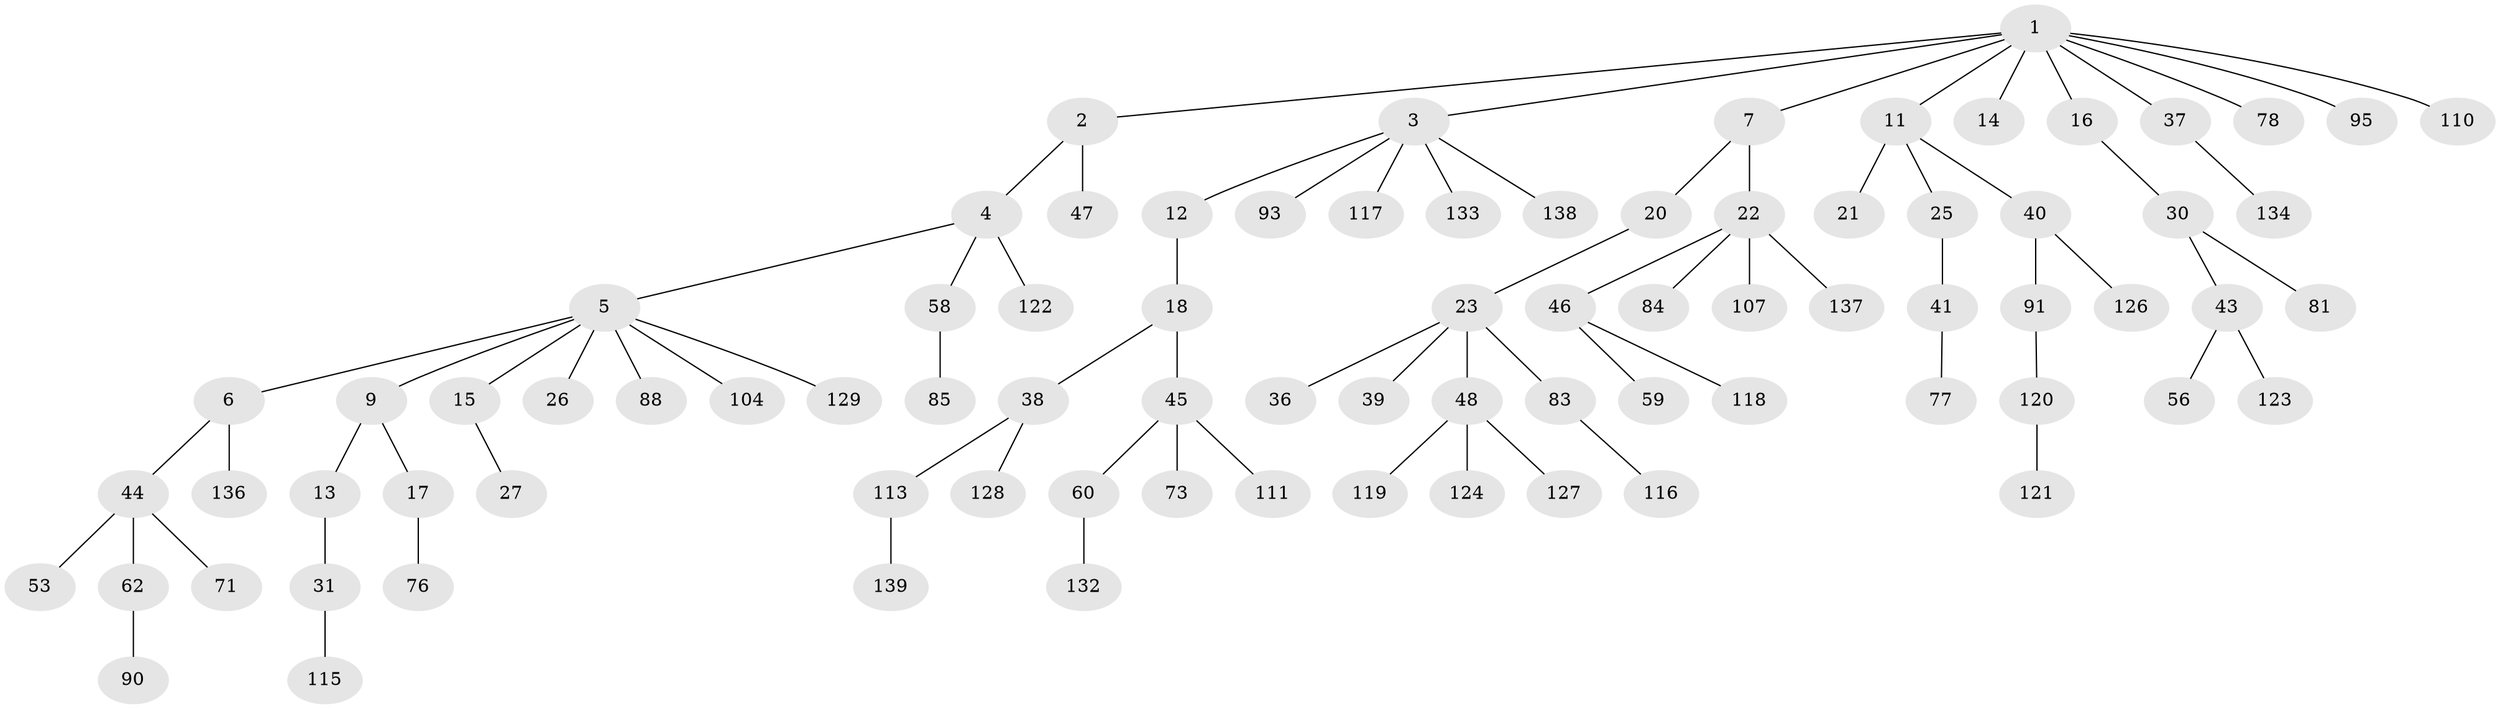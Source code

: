 // original degree distribution, {10: 0.007194244604316547, 3: 0.1366906474820144, 6: 0.02158273381294964, 4: 0.050359712230215826, 7: 0.014388489208633094, 2: 0.2733812949640288, 1: 0.4892086330935252, 5: 0.007194244604316547}
// Generated by graph-tools (version 1.1) at 2025/19/03/04/25 18:19:09]
// undirected, 83 vertices, 82 edges
graph export_dot {
graph [start="1"]
  node [color=gray90,style=filled];
  1;
  2;
  3 [super="+94+54+64"];
  4 [super="+28+35"];
  5 [super="+8+10+82+125+42"];
  6 [super="+63+75"];
  7 [super="+52"];
  9;
  11 [super="+19+34"];
  12;
  13;
  14;
  15;
  16;
  17;
  18 [super="+24+97"];
  20;
  21 [super="+79"];
  22 [super="+66"];
  23 [super="+33"];
  25;
  26;
  27 [super="+100"];
  30 [super="+101+32"];
  31 [super="+49+92"];
  36 [super="+131"];
  37;
  38;
  39;
  40 [super="+108+87"];
  41 [super="+65"];
  43;
  44;
  45;
  46;
  47 [super="+51"];
  48 [super="+55+89+57+105+114+50"];
  53;
  56;
  58;
  59;
  60 [super="+102"];
  62 [super="+70"];
  71;
  73;
  76;
  77;
  78;
  81;
  83;
  84;
  85;
  88;
  90;
  91;
  93 [super="+130"];
  95;
  104;
  107 [super="+135"];
  110;
  111;
  113;
  115;
  116;
  117;
  118;
  119;
  120;
  121;
  122;
  123;
  124;
  126;
  127;
  128;
  129;
  132;
  133;
  134;
  136;
  137;
  138;
  139;
  1 -- 2;
  1 -- 3;
  1 -- 7;
  1 -- 11;
  1 -- 14;
  1 -- 16;
  1 -- 37;
  1 -- 78;
  1 -- 95;
  1 -- 110;
  2 -- 4;
  2 -- 47;
  3 -- 12;
  3 -- 138;
  3 -- 117;
  3 -- 133;
  3 -- 93;
  4 -- 5;
  4 -- 58;
  4 -- 122;
  5 -- 6;
  5 -- 9;
  5 -- 26;
  5 -- 129;
  5 -- 15;
  5 -- 104;
  5 -- 88;
  6 -- 44;
  6 -- 136;
  7 -- 20;
  7 -- 22;
  9 -- 13;
  9 -- 17;
  11 -- 40;
  11 -- 25;
  11 -- 21;
  12 -- 18;
  13 -- 31;
  15 -- 27;
  16 -- 30;
  17 -- 76;
  18 -- 45;
  18 -- 38;
  20 -- 23;
  22 -- 46;
  22 -- 84;
  22 -- 107;
  22 -- 137;
  23 -- 83;
  23 -- 48;
  23 -- 36;
  23 -- 39;
  25 -- 41;
  30 -- 43;
  30 -- 81;
  31 -- 115;
  37 -- 134;
  38 -- 113;
  38 -- 128;
  40 -- 126;
  40 -- 91;
  41 -- 77;
  43 -- 56;
  43 -- 123;
  44 -- 53;
  44 -- 62;
  44 -- 71;
  45 -- 60;
  45 -- 73;
  45 -- 111;
  46 -- 59;
  46 -- 118;
  48 -- 124;
  48 -- 127;
  48 -- 119;
  58 -- 85;
  60 -- 132;
  62 -- 90;
  83 -- 116;
  91 -- 120;
  113 -- 139;
  120 -- 121;
}
